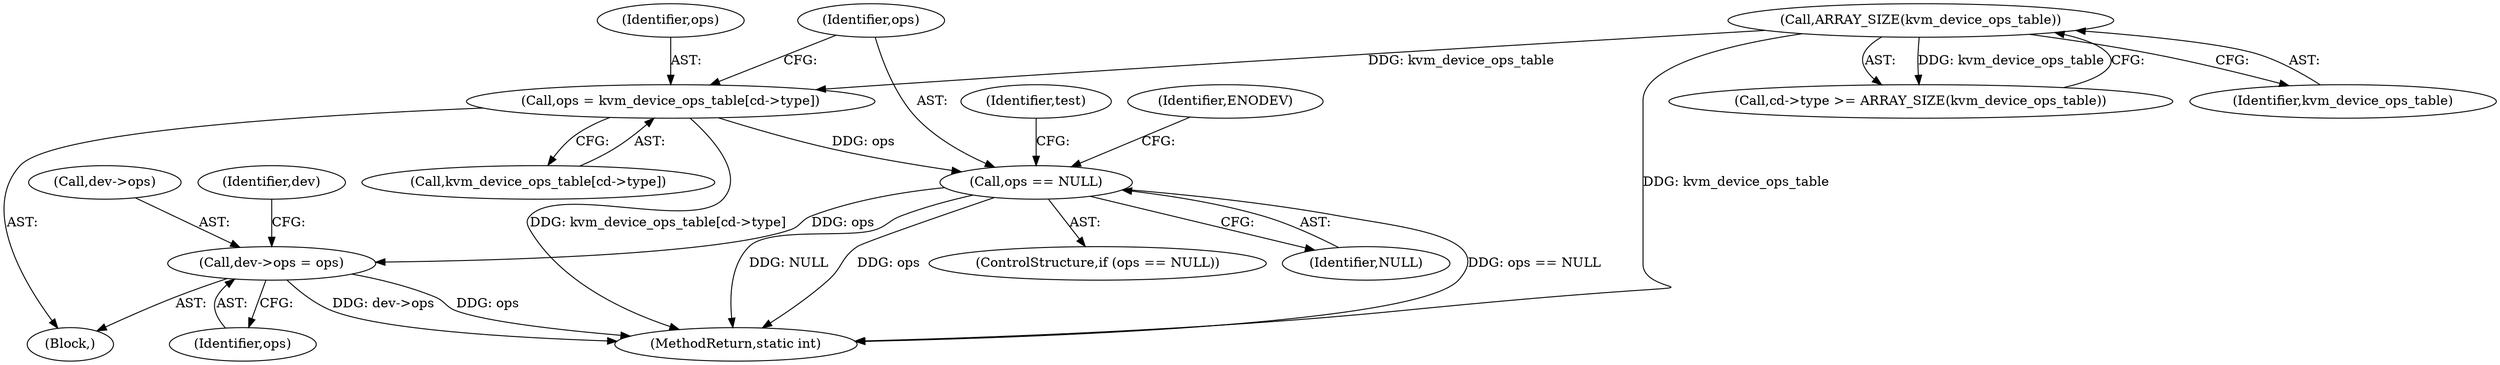 digraph "0_linux_a0f1d21c1ccb1da66629627a74059dd7f5ac9c61@pointer" {
"1000136" [label="(Call,ops == NULL)"];
"1000128" [label="(Call,ops = kvm_device_ops_table[cd->type])"];
"1000123" [label="(Call,ARRAY_SIZE(kvm_device_ops_table))"];
"1000159" [label="(Call,dev->ops = ops)"];
"1000103" [label="(Block,)"];
"1000138" [label="(Identifier,NULL)"];
"1000260" [label="(MethodReturn,static int)"];
"1000159" [label="(Call,dev->ops = ops)"];
"1000141" [label="(Identifier,ENODEV)"];
"1000130" [label="(Call,kvm_device_ops_table[cd->type])"];
"1000129" [label="(Identifier,ops)"];
"1000135" [label="(ControlStructure,if (ops == NULL))"];
"1000119" [label="(Call,cd->type >= ARRAY_SIZE(kvm_device_ops_table))"];
"1000123" [label="(Call,ARRAY_SIZE(kvm_device_ops_table))"];
"1000137" [label="(Identifier,ops)"];
"1000136" [label="(Call,ops == NULL)"];
"1000128" [label="(Call,ops = kvm_device_ops_table[cd->type])"];
"1000124" [label="(Identifier,kvm_device_ops_table)"];
"1000143" [label="(Identifier,test)"];
"1000163" [label="(Identifier,ops)"];
"1000166" [label="(Identifier,dev)"];
"1000160" [label="(Call,dev->ops)"];
"1000136" -> "1000135"  [label="AST: "];
"1000136" -> "1000138"  [label="CFG: "];
"1000137" -> "1000136"  [label="AST: "];
"1000138" -> "1000136"  [label="AST: "];
"1000141" -> "1000136"  [label="CFG: "];
"1000143" -> "1000136"  [label="CFG: "];
"1000136" -> "1000260"  [label="DDG: ops == NULL"];
"1000136" -> "1000260"  [label="DDG: NULL"];
"1000136" -> "1000260"  [label="DDG: ops"];
"1000128" -> "1000136"  [label="DDG: ops"];
"1000136" -> "1000159"  [label="DDG: ops"];
"1000128" -> "1000103"  [label="AST: "];
"1000128" -> "1000130"  [label="CFG: "];
"1000129" -> "1000128"  [label="AST: "];
"1000130" -> "1000128"  [label="AST: "];
"1000137" -> "1000128"  [label="CFG: "];
"1000128" -> "1000260"  [label="DDG: kvm_device_ops_table[cd->type]"];
"1000123" -> "1000128"  [label="DDG: kvm_device_ops_table"];
"1000123" -> "1000119"  [label="AST: "];
"1000123" -> "1000124"  [label="CFG: "];
"1000124" -> "1000123"  [label="AST: "];
"1000119" -> "1000123"  [label="CFG: "];
"1000123" -> "1000260"  [label="DDG: kvm_device_ops_table"];
"1000123" -> "1000119"  [label="DDG: kvm_device_ops_table"];
"1000159" -> "1000103"  [label="AST: "];
"1000159" -> "1000163"  [label="CFG: "];
"1000160" -> "1000159"  [label="AST: "];
"1000163" -> "1000159"  [label="AST: "];
"1000166" -> "1000159"  [label="CFG: "];
"1000159" -> "1000260"  [label="DDG: dev->ops"];
"1000159" -> "1000260"  [label="DDG: ops"];
}
